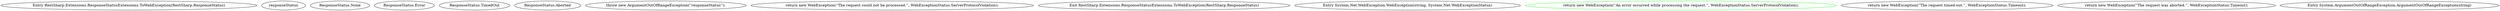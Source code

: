 digraph  {
n0 [cluster="RestSharp.Extensions.ResponseStatusExtensions.ToWebException(RestSharp.ResponseStatus)", label="Entry RestSharp.Extensions.ResponseStatusExtensions.ToWebException(RestSharp.ResponseStatus)", span="13-13"];
n1 [cluster="RestSharp.Extensions.ResponseStatusExtensions.ToWebException(RestSharp.ResponseStatus)", label=responseStatus, span="15-15"];
n2 [cluster="RestSharp.Extensions.ResponseStatusExtensions.ToWebException(RestSharp.ResponseStatus)", label="ResponseStatus.None", span="17-17"];
n4 [cluster="RestSharp.Extensions.ResponseStatusExtensions.ToWebException(RestSharp.ResponseStatus)", label="ResponseStatus.Error", span="19-19"];
n6 [cluster="RestSharp.Extensions.ResponseStatusExtensions.ToWebException(RestSharp.ResponseStatus)", label="ResponseStatus.TimedOut", span="21-21"];
n8 [cluster="RestSharp.Extensions.ResponseStatusExtensions.ToWebException(RestSharp.ResponseStatus)", label="ResponseStatus.Aborted", span="23-23"];
n10 [cluster="RestSharp.Extensions.ResponseStatusExtensions.ToWebException(RestSharp.ResponseStatus)", label="throw new ArgumentOutOfRangeException(''responseStatus'');", span="26-26"];
n3 [cluster="RestSharp.Extensions.ResponseStatusExtensions.ToWebException(RestSharp.ResponseStatus)", label="return new WebException(''The request could not be processed.'', WebExceptionStatus.ServerProtocolViolation);", span="18-18"];
n11 [cluster="RestSharp.Extensions.ResponseStatusExtensions.ToWebException(RestSharp.ResponseStatus)", label="Exit RestSharp.Extensions.ResponseStatusExtensions.ToWebException(RestSharp.ResponseStatus)", span="13-13"];
n12 [cluster="System.Net.WebException.WebException(string, System.Net.WebExceptionStatus)", label="Entry System.Net.WebException.WebException(string, System.Net.WebExceptionStatus)", span="0-0"];
d5 [cluster="RestSharp.Extensions.ResponseStatusExtensions.ToWebException(RestSharp.ResponseStatus)", color=green, community=0, label="return new WebException(''An error occurred while processing the request.'', WebExceptionStatus.ServerProtocolViolation);", prediction=0, span="20-20"];
n7 [cluster="RestSharp.Extensions.ResponseStatusExtensions.ToWebException(RestSharp.ResponseStatus)", label="return new WebException(''The request timed-out.'', WebExceptionStatus.Timeout);", span="22-22"];
n9 [cluster="RestSharp.Extensions.ResponseStatusExtensions.ToWebException(RestSharp.ResponseStatus)", label="return new WebException(''The request was aborted.'', WebExceptionStatus.Timeout);", span="24-24"];
n13 [cluster="System.ArgumentOutOfRangeException.ArgumentOutOfRangeException(string)", label="Entry System.ArgumentOutOfRangeException.ArgumentOutOfRangeException(string)", span="0-0"];
}
